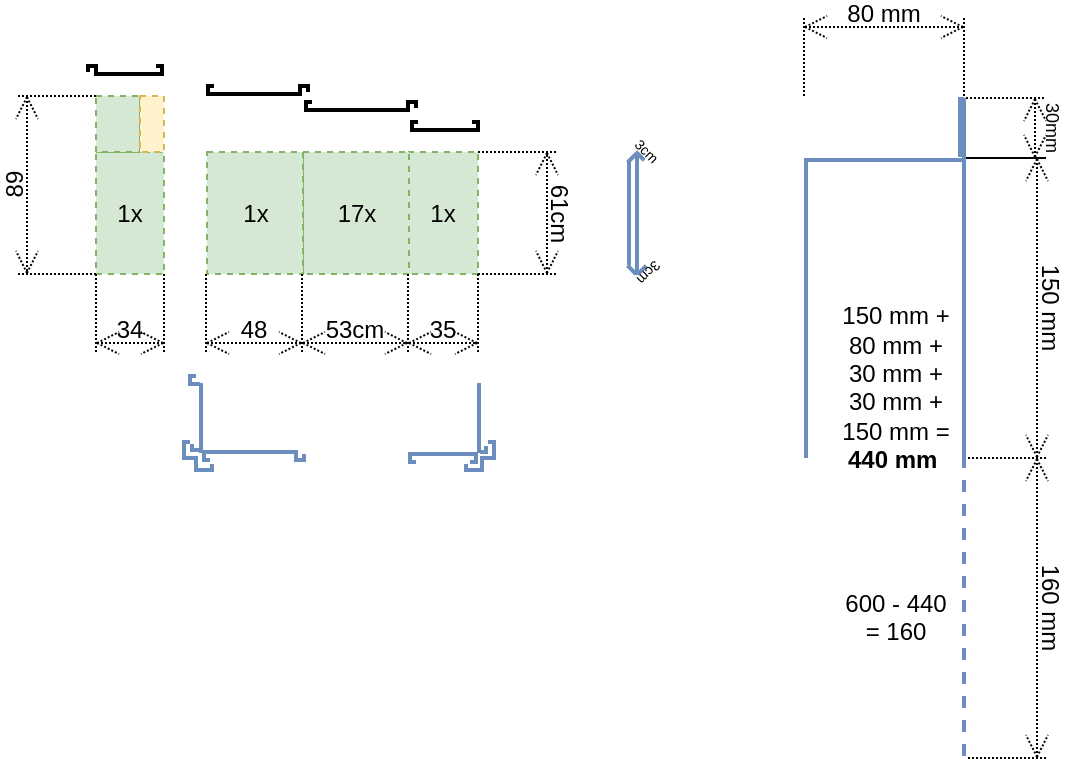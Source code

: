 <mxfile version="24.7.7">
  <diagram name="Page-1" id="lltRGpPVIRptGEJYeK86">
    <mxGraphModel dx="723" dy="572" grid="1" gridSize="10" guides="0" tooltips="1" connect="0" arrows="0" fold="1" page="1" pageScale="1" pageWidth="1654" pageHeight="1169" math="0" shadow="0">
      <root>
        <mxCell id="0" />
        <mxCell id="1" parent="0" />
        <mxCell id="G2j1dsDUAREEpZk3gJsj-1" value="1x" style="rounded=0;whiteSpace=wrap;html=1;fillColor=#d5e8d4;strokeColor=#82b366;dashed=1;" parent="1" vertex="1">
          <mxGeometry x="356" y="138" width="35" height="61" as="geometry" />
        </mxCell>
        <mxCell id="G2j1dsDUAREEpZk3gJsj-3" value="1x" style="rounded=0;whiteSpace=wrap;html=1;fillColor=#d5e8d4;strokeColor=#82b366;dashed=1;" parent="1" vertex="1">
          <mxGeometry x="200" y="138" width="34" height="61" as="geometry" />
        </mxCell>
        <mxCell id="G2j1dsDUAREEpZk3gJsj-4" value="" style="rounded=0;whiteSpace=wrap;html=1;fillColor=#d5e8d4;strokeColor=#82b366;dashed=1;" parent="1" vertex="1">
          <mxGeometry x="200" y="110" width="22" height="28" as="geometry" />
        </mxCell>
        <mxCell id="G2j1dsDUAREEpZk3gJsj-20" value="17x" style="rounded=0;whiteSpace=wrap;html=1;fillColor=#d5e8d4;strokeColor=#82b366;dashed=1;" parent="1" vertex="1">
          <mxGeometry x="303.5" y="138" width="53" height="61" as="geometry" />
        </mxCell>
        <mxCell id="G2j1dsDUAREEpZk3gJsj-21" value="1x" style="rounded=0;whiteSpace=wrap;html=1;fillColor=#d5e8d4;strokeColor=#82b366;dashed=1;" parent="1" vertex="1">
          <mxGeometry x="255.5" y="138" width="48" height="61" as="geometry" />
        </mxCell>
        <mxCell id="G2j1dsDUAREEpZk3gJsj-23" value="61cm" style="shape=dimension;direction=south;whiteSpace=wrap;html=1;align=center;points=[];verticalAlign=top;labelBackgroundColor=none;horizontal=0;spacingTop=-15;rotation=180;dashed=1;dashPattern=1 1;" parent="1" vertex="1">
          <mxGeometry x="391" y="138.0" width="40" height="61" as="geometry" />
        </mxCell>
        <mxCell id="G2j1dsDUAREEpZk3gJsj-24" value="48" style="shape=dimension;whiteSpace=wrap;html=1;align=center;points=[];verticalAlign=bottom;spacingBottom=3;labelBackgroundColor=none;dashed=1;dashPattern=1 1;" parent="1" vertex="1">
          <mxGeometry x="255" y="199" width="48" height="40" as="geometry" />
        </mxCell>
        <mxCell id="G2j1dsDUAREEpZk3gJsj-25" value="53cm" style="shape=dimension;whiteSpace=wrap;html=1;align=center;points=[];verticalAlign=bottom;spacingBottom=3;labelBackgroundColor=none;dashed=1;dashPattern=1 1;" parent="1" vertex="1">
          <mxGeometry x="303" y="199" width="53" height="40" as="geometry" />
        </mxCell>
        <mxCell id="G2j1dsDUAREEpZk3gJsj-26" value="35" style="shape=dimension;whiteSpace=wrap;html=1;align=center;points=[];verticalAlign=bottom;spacingBottom=3;labelBackgroundColor=none;dashed=1;dashPattern=1 1;" parent="1" vertex="1">
          <mxGeometry x="356" y="199" width="35" height="40" as="geometry" />
        </mxCell>
        <mxCell id="G2j1dsDUAREEpZk3gJsj-27" value="34" style="shape=dimension;whiteSpace=wrap;html=1;align=center;points=[];verticalAlign=bottom;spacingBottom=3;labelBackgroundColor=none;dashed=1;dashPattern=1 1;" parent="1" vertex="1">
          <mxGeometry x="200" y="199" width="34" height="40" as="geometry" />
        </mxCell>
        <mxCell id="XP0J54NXejSYdUOGnSBW-9" value="" style="group" parent="1" vertex="1" connectable="0">
          <mxGeometry x="353" y="118" width="43" height="14" as="geometry" />
        </mxCell>
        <mxCell id="XP0J54NXejSYdUOGnSBW-3" value="" style="line;strokeWidth=2;html=1;" parent="XP0J54NXejSYdUOGnSBW-9" vertex="1">
          <mxGeometry x="4" y="4" width="35" height="10" as="geometry" />
        </mxCell>
        <mxCell id="XP0J54NXejSYdUOGnSBW-4" value="" style="line;strokeWidth=2;html=1;rotation=90;" parent="XP0J54NXejSYdUOGnSBW-9" vertex="1">
          <mxGeometry x="4" y="2" width="2" height="10" as="geometry" />
        </mxCell>
        <mxCell id="XP0J54NXejSYdUOGnSBW-6" value="" style="line;strokeWidth=2;html=1;rotation=90;" parent="XP0J54NXejSYdUOGnSBW-9" vertex="1">
          <mxGeometry x="37" y="2" width="2" height="10" as="geometry" />
        </mxCell>
        <mxCell id="XP0J54NXejSYdUOGnSBW-7" value="" style="line;strokeWidth=2;html=1;rotation=0;" parent="XP0J54NXejSYdUOGnSBW-9" vertex="1">
          <mxGeometry x="35" width="4" height="10" as="geometry" />
        </mxCell>
        <mxCell id="XP0J54NXejSYdUOGnSBW-8" value="" style="line;strokeWidth=2;html=1;rotation=0;" parent="XP0J54NXejSYdUOGnSBW-9" vertex="1">
          <mxGeometry x="4" width="4" height="10" as="geometry" />
        </mxCell>
        <mxCell id="XP0J54NXejSYdUOGnSBW-11" value="" style="line;strokeWidth=2;html=1;rotation=90;fillColor=#dae8fc;strokeColor=#6c8ebf;" parent="1" vertex="1">
          <mxGeometry x="396" y="282" width="6" height="10" as="geometry" />
        </mxCell>
        <mxCell id="XP0J54NXejSYdUOGnSBW-13" value="" style="line;strokeWidth=2;html=1;rotation=0;fillColor=#dae8fc;strokeColor=#6c8ebf;" parent="1" vertex="1">
          <mxGeometry x="396" y="278" width="4" height="10" as="geometry" />
        </mxCell>
        <mxCell id="XP0J54NXejSYdUOGnSBW-15" value="" style="line;strokeWidth=2;html=1;rotation=0;fillColor=#dae8fc;strokeColor=#6c8ebf;" parent="1" vertex="1">
          <mxGeometry x="386" y="292" width="6" height="10" as="geometry" />
        </mxCell>
        <mxCell id="XP0J54NXejSYdUOGnSBW-14" value="" style="line;strokeWidth=2;html=1;rotation=0;fillColor=#dae8fc;strokeColor=#6c8ebf;" parent="1" vertex="1">
          <mxGeometry x="394" y="286" width="6" height="10" as="geometry" />
        </mxCell>
        <mxCell id="XP0J54NXejSYdUOGnSBW-22" value="" style="line;strokeWidth=2;html=1;rotation=90;fillColor=#dae8fc;strokeColor=#6c8ebf;" parent="1" vertex="1">
          <mxGeometry x="383" y="291" width="4" height="10" as="geometry" />
        </mxCell>
        <mxCell id="XP0J54NXejSYdUOGnSBW-39" value="" style="line;strokeWidth=2;html=1;rotation=-90;fillColor=#dae8fc;strokeColor=#6c8ebf;" parent="1" vertex="1">
          <mxGeometry x="374" y="266" width="35" height="10" as="geometry" />
        </mxCell>
        <mxCell id="XP0J54NXejSYdUOGnSBW-40" value="" style="line;strokeWidth=2;html=1;rotation=0;fillColor=#dae8fc;strokeColor=#6c8ebf;" parent="1" vertex="1">
          <mxGeometry x="392" y="283" width="2" height="10" as="geometry" />
        </mxCell>
        <mxCell id="XP0J54NXejSYdUOGnSBW-43" value="" style="line;strokeWidth=2;html=1;rotation=-90;fillColor=#dae8fc;strokeColor=#6c8ebf;" parent="1" vertex="1">
          <mxGeometry x="393" y="282" width="4" height="10" as="geometry" />
        </mxCell>
        <mxCell id="XP0J54NXejSYdUOGnSBW-45" value="" style="line;strokeWidth=2;html=1;fillColor=#dae8fc;strokeColor=#6c8ebf;" parent="1" vertex="1">
          <mxGeometry x="356" y="284" width="35" height="10" as="geometry" />
        </mxCell>
        <mxCell id="XP0J54NXejSYdUOGnSBW-46" value="" style="line;strokeWidth=2;html=1;rotation=90;fillColor=#dae8fc;strokeColor=#6c8ebf;" parent="1" vertex="1">
          <mxGeometry x="356" y="286" width="2" height="10" as="geometry" />
        </mxCell>
        <mxCell id="XP0J54NXejSYdUOGnSBW-47" value="" style="line;strokeWidth=2;html=1;rotation=90;fillColor=#dae8fc;strokeColor=#6c8ebf;" parent="1" vertex="1">
          <mxGeometry x="389" y="286" width="2" height="10" as="geometry" />
        </mxCell>
        <mxCell id="XP0J54NXejSYdUOGnSBW-48" value="" style="line;strokeWidth=2;html=1;rotation=0;fillColor=#dae8fc;strokeColor=#6c8ebf;" parent="1" vertex="1">
          <mxGeometry x="387" y="288" width="4" height="10" as="geometry" />
        </mxCell>
        <mxCell id="XP0J54NXejSYdUOGnSBW-49" value="" style="line;strokeWidth=2;html=1;rotation=0;fillColor=#dae8fc;strokeColor=#6c8ebf;" parent="1" vertex="1">
          <mxGeometry x="356" y="288" width="4" height="10" as="geometry" />
        </mxCell>
        <mxCell id="XP0J54NXejSYdUOGnSBW-50" value="" style="line;strokeWidth=2;html=1;rotation=90;fillColor=#dae8fc;strokeColor=#6c8ebf;" parent="1" vertex="1">
          <mxGeometry x="389" y="289" width="8" height="10" as="geometry" />
        </mxCell>
        <mxCell id="XP0J54NXejSYdUOGnSBW-51" value="" style="line;strokeWidth=2;html=1;" parent="1" vertex="1">
          <mxGeometry x="304" y="112" width="53" height="10" as="geometry" />
        </mxCell>
        <mxCell id="XP0J54NXejSYdUOGnSBW-52" value="" style="line;strokeWidth=2;html=1;rotation=0;" parent="1" vertex="1">
          <mxGeometry x="304" y="108" width="4" height="10" as="geometry" />
        </mxCell>
        <mxCell id="XP0J54NXejSYdUOGnSBW-53" value="" style="line;strokeWidth=2;html=1;rotation=90;" parent="1" vertex="1">
          <mxGeometry x="304" y="110" width="2" height="10" as="geometry" />
        </mxCell>
        <mxCell id="XP0J54NXejSYdUOGnSBW-54" value="" style="line;strokeWidth=2;html=1;rotation=90;" parent="1" vertex="1">
          <mxGeometry x="355" y="110" width="2" height="10" as="geometry" />
        </mxCell>
        <mxCell id="XP0J54NXejSYdUOGnSBW-55" value="" style="line;strokeWidth=2;html=1;rotation=0;" parent="1" vertex="1">
          <mxGeometry x="355" y="108" width="4" height="10" as="geometry" />
        </mxCell>
        <mxCell id="XP0J54NXejSYdUOGnSBW-56" value="" style="line;strokeWidth=2;html=1;rotation=90;" parent="1" vertex="1">
          <mxGeometry x="358" y="109" width="4" height="10" as="geometry" />
        </mxCell>
        <mxCell id="XP0J54NXejSYdUOGnSBW-57" value="" style="line;strokeWidth=2;html=1;" parent="1" vertex="1">
          <mxGeometry x="255" y="104" width="48" height="10" as="geometry" />
        </mxCell>
        <mxCell id="XP0J54NXejSYdUOGnSBW-58" value="" style="line;strokeWidth=2;html=1;rotation=0;" parent="1" vertex="1">
          <mxGeometry x="255" y="100" width="4" height="10" as="geometry" />
        </mxCell>
        <mxCell id="XP0J54NXejSYdUOGnSBW-59" value="" style="line;strokeWidth=2;html=1;rotation=90;" parent="1" vertex="1">
          <mxGeometry x="255" y="102" width="2" height="10" as="geometry" />
        </mxCell>
        <mxCell id="XP0J54NXejSYdUOGnSBW-60" value="" style="line;strokeWidth=2;html=1;rotation=90;" parent="1" vertex="1">
          <mxGeometry x="301" y="102" width="2" height="10" as="geometry" />
        </mxCell>
        <mxCell id="XP0J54NXejSYdUOGnSBW-61" value="" style="line;strokeWidth=2;html=1;rotation=0;" parent="1" vertex="1">
          <mxGeometry x="301" y="100" width="4" height="10" as="geometry" />
        </mxCell>
        <mxCell id="XP0J54NXejSYdUOGnSBW-62" value="" style="line;strokeWidth=2;html=1;rotation=90;" parent="1" vertex="1">
          <mxGeometry x="304" y="101" width="4" height="10" as="geometry" />
        </mxCell>
        <mxCell id="XP0J54NXejSYdUOGnSBW-68" value="" style="line;strokeWidth=2;html=1;fillColor=#dae8fc;strokeColor=#6c8ebf;" parent="1" vertex="1">
          <mxGeometry x="253" y="283" width="48" height="10" as="geometry" />
        </mxCell>
        <mxCell id="XP0J54NXejSYdUOGnSBW-69" value="" style="line;strokeWidth=2;html=1;rotation=0;fillColor=#dae8fc;strokeColor=#6c8ebf;" parent="1" vertex="1">
          <mxGeometry x="253" y="287" width="4" height="10" as="geometry" />
        </mxCell>
        <mxCell id="XP0J54NXejSYdUOGnSBW-70" value="" style="line;strokeWidth=2;html=1;rotation=90;fillColor=#dae8fc;strokeColor=#6c8ebf;" parent="1" vertex="1">
          <mxGeometry x="253" y="285" width="2" height="10" as="geometry" />
        </mxCell>
        <mxCell id="XP0J54NXejSYdUOGnSBW-71" value="" style="line;strokeWidth=2;html=1;rotation=90;fillColor=#dae8fc;strokeColor=#6c8ebf;" parent="1" vertex="1">
          <mxGeometry x="299" y="285" width="2" height="10" as="geometry" />
        </mxCell>
        <mxCell id="XP0J54NXejSYdUOGnSBW-72" value="" style="line;strokeWidth=2;html=1;rotation=0;fillColor=#dae8fc;strokeColor=#6c8ebf;" parent="1" vertex="1">
          <mxGeometry x="299" y="287" width="4" height="10" as="geometry" />
        </mxCell>
        <mxCell id="XP0J54NXejSYdUOGnSBW-73" value="" style="line;strokeWidth=2;html=1;rotation=90;fillColor=#dae8fc;strokeColor=#6c8ebf;" parent="1" vertex="1">
          <mxGeometry x="302" y="286" width="4" height="10" as="geometry" />
        </mxCell>
        <mxCell id="XP0J54NXejSYdUOGnSBW-83" value="" style="line;strokeWidth=2;html=1;rotation=90;fillColor=#dae8fc;strokeColor=#6c8ebf;" parent="1" vertex="1">
          <mxGeometry x="248" y="289" width="4" height="10" as="geometry" />
        </mxCell>
        <mxCell id="XP0J54NXejSYdUOGnSBW-84" value="" style="line;strokeWidth=2;html=1;rotation=0;fillColor=#dae8fc;strokeColor=#6c8ebf;" parent="1" vertex="1">
          <mxGeometry x="249" y="292" width="8" height="10" as="geometry" />
        </mxCell>
        <mxCell id="XP0J54NXejSYdUOGnSBW-85" value="" style="line;strokeWidth=2;html=1;rotation=0;fillColor=#dae8fc;strokeColor=#6c8ebf;" parent="1" vertex="1">
          <mxGeometry x="243" y="278" width="4" height="10" as="geometry" />
        </mxCell>
        <mxCell id="XP0J54NXejSYdUOGnSBW-86" value="" style="line;strokeWidth=2;html=1;rotation=0;fillColor=#dae8fc;strokeColor=#6c8ebf;" parent="1" vertex="1">
          <mxGeometry x="245" y="286" width="6" height="10" as="geometry" />
        </mxCell>
        <mxCell id="XP0J54NXejSYdUOGnSBW-87" value="" style="line;strokeWidth=2;html=1;rotation=90;fillColor=#dae8fc;strokeColor=#6c8ebf;" parent="1" vertex="1">
          <mxGeometry x="256" y="291" width="4" height="10" as="geometry" />
        </mxCell>
        <mxCell id="XP0J54NXejSYdUOGnSBW-88" value="" style="line;strokeWidth=2;html=1;rotation=-90;fillColor=#dae8fc;strokeColor=#6c8ebf;" parent="1" vertex="1">
          <mxGeometry x="235" y="266" width="35" height="10" as="geometry" />
        </mxCell>
        <mxCell id="XP0J54NXejSYdUOGnSBW-90" value="" style="line;strokeWidth=2;html=1;rotation=-90;fillColor=#dae8fc;strokeColor=#6c8ebf;" parent="1" vertex="1">
          <mxGeometry x="246" y="281" width="4" height="10" as="geometry" />
        </mxCell>
        <mxCell id="XP0J54NXejSYdUOGnSBW-94" value="" style="line;strokeWidth=2;html=1;rotation=0;fillColor=#dae8fc;strokeColor=#6c8ebf;" parent="1" vertex="1">
          <mxGeometry x="248" y="282" width="4" height="10" as="geometry" />
        </mxCell>
        <mxCell id="XP0J54NXejSYdUOGnSBW-96" value="" style="line;strokeWidth=2;html=1;rotation=90;fillColor=#dae8fc;strokeColor=#6c8ebf;" parent="1" vertex="1">
          <mxGeometry x="240" y="283" width="8" height="10" as="geometry" />
        </mxCell>
        <mxCell id="XP0J54NXejSYdUOGnSBW-78" value="" style="line;strokeWidth=2;html=1;" parent="1" vertex="1">
          <mxGeometry x="199" y="94" width="35" height="10" as="geometry" />
        </mxCell>
        <mxCell id="XP0J54NXejSYdUOGnSBW-79" value="" style="line;strokeWidth=2;html=1;rotation=90;" parent="1" vertex="1">
          <mxGeometry x="199" y="92" width="2" height="10" as="geometry" />
        </mxCell>
        <mxCell id="XP0J54NXejSYdUOGnSBW-80" value="" style="line;strokeWidth=2;html=1;rotation=90;" parent="1" vertex="1">
          <mxGeometry x="232" y="92" width="2" height="10" as="geometry" />
        </mxCell>
        <mxCell id="XP0J54NXejSYdUOGnSBW-81" value="" style="line;strokeWidth=2;html=1;rotation=0;" parent="1" vertex="1">
          <mxGeometry x="230" y="90" width="4" height="10" as="geometry" />
        </mxCell>
        <mxCell id="XP0J54NXejSYdUOGnSBW-82" value="" style="line;strokeWidth=2;html=1;rotation=0;" parent="1" vertex="1">
          <mxGeometry x="197" y="90" width="4" height="10" as="geometry" />
        </mxCell>
        <mxCell id="XP0J54NXejSYdUOGnSBW-97" value="" style="line;strokeWidth=2;html=1;rotation=90;" parent="1" vertex="1">
          <mxGeometry x="194" y="91" width="4" height="10" as="geometry" />
        </mxCell>
        <mxCell id="XP0J54NXejSYdUOGnSBW-98" value="" style="rounded=0;whiteSpace=wrap;html=1;fillColor=#fff2cc;strokeColor=#d6b656;dashed=1;" parent="1" vertex="1">
          <mxGeometry x="222" y="110" width="12" height="28" as="geometry" />
        </mxCell>
        <mxCell id="XP0J54NXejSYdUOGnSBW-99" value="" style="line;strokeWidth=2;html=1;rotation=0;fillColor=#dae8fc;strokeColor=#6c8ebf;" parent="1" vertex="1">
          <mxGeometry x="248" y="249" width="4" height="10" as="geometry" />
        </mxCell>
        <mxCell id="XP0J54NXejSYdUOGnSBW-100" value="" style="line;strokeWidth=2;html=1;rotation=-90;fillColor=#dae8fc;strokeColor=#6c8ebf;" parent="1" vertex="1">
          <mxGeometry x="245" y="248" width="4" height="10" as="geometry" />
        </mxCell>
        <mxCell id="XP0J54NXejSYdUOGnSBW-101" value="" style="line;strokeWidth=2;html=1;rotation=0;fillColor=#dae8fc;strokeColor=#6c8ebf;" parent="1" vertex="1">
          <mxGeometry x="246" y="245" width="4" height="10" as="geometry" />
        </mxCell>
        <mxCell id="XP0J54NXejSYdUOGnSBW-102" value="89" style="shape=dimension;direction=south;whiteSpace=wrap;html=1;align=center;points=[];verticalAlign=top;labelBackgroundColor=none;horizontal=0;spacingTop=-15;rotation=0;dashed=1;dashPattern=1 1;" parent="1" vertex="1">
          <mxGeometry x="160" y="110.0" width="40" height="89" as="geometry" />
        </mxCell>
        <mxCell id="XP0J54NXejSYdUOGnSBW-103" value="" style="line;strokeWidth=2;html=1;rotation=-90;fillColor=#dae8fc;strokeColor=#6c8ebf;direction=east;flipH=0;flipV=0;" parent="1" vertex="1">
          <mxGeometry x="440" y="164" width="61" height="10" as="geometry" />
        </mxCell>
        <mxCell id="XP0J54NXejSYdUOGnSBW-104" value="" style="line;strokeWidth=2;html=1;rotation=315;fillColor=#dae8fc;strokeColor=#6c8ebf;" parent="1" vertex="1">
          <mxGeometry x="464.88" y="136.12" width="6" height="10" as="geometry" />
        </mxCell>
        <mxCell id="XP0J54NXejSYdUOGnSBW-105" value="" style="line;strokeWidth=2;html=1;rotation=45;fillColor=#dae8fc;strokeColor=#6c8ebf;" parent="1" vertex="1">
          <mxGeometry x="469" y="135" width="6" height="10" as="geometry" />
        </mxCell>
        <mxCell id="XP0J54NXejSYdUOGnSBW-106" value="" style="line;strokeWidth=2;html=1;rotation=-90;fillColor=#dae8fc;strokeColor=#6c8ebf;direction=east;flipH=0;flipV=0;" parent="1" vertex="1">
          <mxGeometry x="440.5" y="163.5" width="52" height="10" as="geometry" />
        </mxCell>
        <mxCell id="XP0J54NXejSYdUOGnSBW-107" value="" style="line;strokeWidth=2;html=1;rotation=135;fillColor=#dae8fc;strokeColor=#6c8ebf;" parent="1" vertex="1">
          <mxGeometry x="470" y="192" width="6" height="10" as="geometry" />
        </mxCell>
        <mxCell id="XP0J54NXejSYdUOGnSBW-108" value="" style="line;strokeWidth=2;html=1;rotation=45;fillColor=#dae8fc;strokeColor=#6c8ebf;" parent="1" vertex="1">
          <mxGeometry x="464.88" y="191.88" width="6" height="10" as="geometry" />
        </mxCell>
        <mxCell id="9Qh3Ej5twng27fBpamIB-3" value="3cm" style="text;html=1;align=center;verticalAlign=middle;whiteSpace=wrap;rounded=0;rotation=45;fontSize=7;" vertex="1" parent="1">
          <mxGeometry x="445" y="123" width="60" height="30" as="geometry" />
        </mxCell>
        <mxCell id="9Qh3Ej5twng27fBpamIB-4" value="3cm" style="text;html=1;align=center;verticalAlign=middle;whiteSpace=wrap;rounded=0;rotation=-225;fontSize=7;" vertex="1" parent="1">
          <mxGeometry x="446" y="183" width="60" height="30" as="geometry" />
        </mxCell>
        <mxCell id="9Qh3Ej5twng27fBpamIB-8" value="" style="line;strokeWidth=2;html=1;rotation=-90;fillColor=#dae8fc;strokeColor=#6c8ebf;" vertex="1" parent="1">
          <mxGeometry x="480" y="211" width="150" height="10" as="geometry" />
        </mxCell>
        <mxCell id="9Qh3Ej5twng27fBpamIB-9" value="" style="line;strokeWidth=2;html=1;rotation=0;fillColor=#dae8fc;strokeColor=#6c8ebf;" vertex="1" parent="1">
          <mxGeometry x="554" y="137" width="80" height="10" as="geometry" />
        </mxCell>
        <mxCell id="9Qh3Ej5twng27fBpamIB-10" value="" style="line;strokeWidth=2;html=1;rotation=-90;fillColor=#dae8fc;strokeColor=#6c8ebf;" vertex="1" parent="1">
          <mxGeometry x="544" y="196" width="180" height="10" as="geometry" />
        </mxCell>
        <mxCell id="9Qh3Ej5twng27fBpamIB-11" value="30mm" style="shape=dimension;direction=south;whiteSpace=wrap;html=1;align=center;points=[];verticalAlign=top;labelBackgroundColor=none;horizontal=0;spacingTop=-15;rotation=180;dashed=1;dashPattern=1 1;fontSize=9;" vertex="1" parent="1">
          <mxGeometry x="635" y="111" width="40" height="30" as="geometry" />
        </mxCell>
        <mxCell id="9Qh3Ej5twng27fBpamIB-12" value="150 mm" style="shape=dimension;direction=south;whiteSpace=wrap;html=1;align=center;points=[];verticalAlign=top;labelBackgroundColor=none;horizontal=0;spacingTop=-15;rotation=180;dashed=1;dashPattern=1 1;" vertex="1" parent="1">
          <mxGeometry x="636" y="141" width="40" height="150" as="geometry" />
        </mxCell>
        <mxCell id="9Qh3Ej5twng27fBpamIB-13" value="80 mm" style="shape=dimension;direction=south;whiteSpace=wrap;html=1;align=center;points=[];verticalAlign=top;labelBackgroundColor=none;horizontal=0;spacingTop=-15;rotation=90;dashed=1;dashPattern=1 1;" vertex="1" parent="1">
          <mxGeometry x="574" y="50" width="40" height="80" as="geometry" />
        </mxCell>
        <mxCell id="9Qh3Ej5twng27fBpamIB-14" value="150 mm +&lt;div&gt;80 mm + 30 mm + 30 mm + 150 mm = &lt;b&gt;440&lt;/b&gt; &lt;b&gt;mm&lt;/b&gt;&amp;nbsp;&lt;/div&gt;&lt;div&gt;&lt;br&gt;&lt;/div&gt;&lt;div&gt;&lt;br&gt;&lt;/div&gt;&lt;div&gt;&lt;br&gt;&lt;/div&gt;&lt;div&gt;&lt;br&gt;&lt;/div&gt;&lt;div&gt;600 - 440 = 160&lt;/div&gt;" style="text;html=1;align=center;verticalAlign=middle;whiteSpace=wrap;rounded=0;" vertex="1" parent="1">
          <mxGeometry x="570" y="284" width="60" height="30" as="geometry" />
        </mxCell>
        <mxCell id="9Qh3Ej5twng27fBpamIB-15" value="" style="line;strokeWidth=2;html=1;rotation=-90;fillColor=#dae8fc;strokeColor=#6c8ebf;" vertex="1" parent="1">
          <mxGeometry x="618" y="118" width="30" height="15" as="geometry" />
        </mxCell>
        <mxCell id="9Qh3Ej5twng27fBpamIB-16" value="" style="line;strokeWidth=2;html=1;rotation=-90;fillColor=#dae8fc;strokeColor=#6c8ebf;" vertex="1" parent="1">
          <mxGeometry x="617" y="118" width="30" height="15" as="geometry" />
        </mxCell>
        <mxCell id="9Qh3Ej5twng27fBpamIB-17" value="" style="line;strokeWidth=2;html=1;rotation=-90;fillColor=#dae8fc;strokeColor=#6c8ebf;dashed=1;" vertex="1" parent="1">
          <mxGeometry x="559" y="360" width="150" height="10" as="geometry" />
        </mxCell>
        <mxCell id="9Qh3Ej5twng27fBpamIB-18" value="160 mm" style="shape=dimension;direction=south;whiteSpace=wrap;html=1;align=center;points=[];verticalAlign=top;labelBackgroundColor=none;horizontal=0;spacingTop=-15;rotation=180;dashed=1;dashPattern=1 1;" vertex="1" parent="1">
          <mxGeometry x="636" y="291" width="40" height="150" as="geometry" />
        </mxCell>
      </root>
    </mxGraphModel>
  </diagram>
</mxfile>
